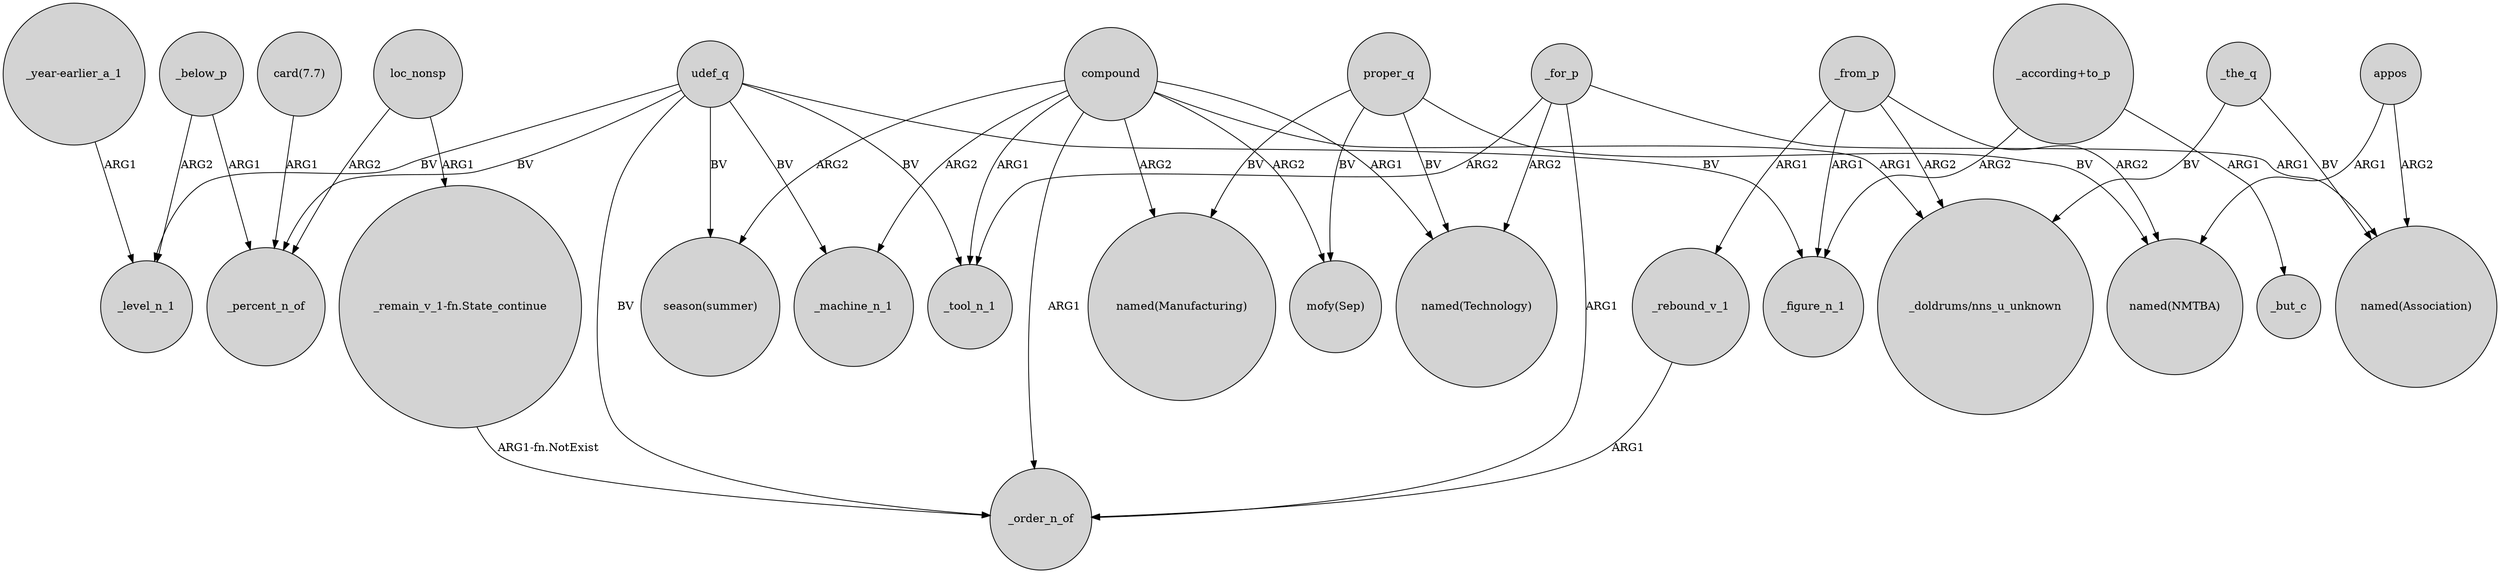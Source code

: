 digraph {
	node [shape=circle style=filled]
	"_year-earlier_a_1" -> _level_n_1 [label=ARG1]
	udef_q -> _machine_n_1 [label=BV]
	compound -> "season(summer)" [label=ARG2]
	udef_q -> _order_n_of [label=BV]
	compound -> "_doldrums/nns_u_unknown" [label=ARG1]
	udef_q -> "season(summer)" [label=BV]
	_from_p -> _figure_n_1 [label=ARG1]
	"card(7.7)" -> _percent_n_of [label=ARG1]
	_for_p -> _order_n_of [label=ARG1]
	compound -> "named(Technology)" [label=ARG1]
	udef_q -> _tool_n_1 [label=BV]
	proper_q -> "mofy(Sep)" [label=BV]
	"_remain_v_1-fn.State_continue" -> _order_n_of [label="ARG1-fn.NotExist"]
	appos -> "named(NMTBA)" [label=ARG1]
	_for_p -> "named(Association)" [label=ARG1]
	udef_q -> _level_n_1 [label=BV]
	"_according+to_p" -> _but_c [label=ARG1]
	_from_p -> "named(NMTBA)" [label=ARG2]
	_for_p -> _tool_n_1 [label=ARG2]
	"_according+to_p" -> _figure_n_1 [label=ARG2]
	compound -> _order_n_of [label=ARG1]
	proper_q -> "named(Manufacturing)" [label=BV]
	loc_nonsp -> _percent_n_of [label=ARG2]
	_rebound_v_1 -> _order_n_of [label=ARG1]
	proper_q -> "named(NMTBA)" [label=BV]
	_for_p -> "named(Technology)" [label=ARG2]
	_below_p -> _percent_n_of [label=ARG1]
	compound -> _machine_n_1 [label=ARG2]
	udef_q -> _figure_n_1 [label=BV]
	_the_q -> "_doldrums/nns_u_unknown" [label=BV]
	compound -> "mofy(Sep)" [label=ARG2]
	appos -> "named(Association)" [label=ARG2]
	proper_q -> "named(Technology)" [label=BV]
	_the_q -> "named(Association)" [label=BV]
	loc_nonsp -> "_remain_v_1-fn.State_continue" [label=ARG1]
	udef_q -> _percent_n_of [label=BV]
	_below_p -> _level_n_1 [label=ARG2]
	compound -> _tool_n_1 [label=ARG1]
	_from_p -> "_doldrums/nns_u_unknown" [label=ARG2]
	_from_p -> _rebound_v_1 [label=ARG1]
	compound -> "named(Manufacturing)" [label=ARG2]
}
